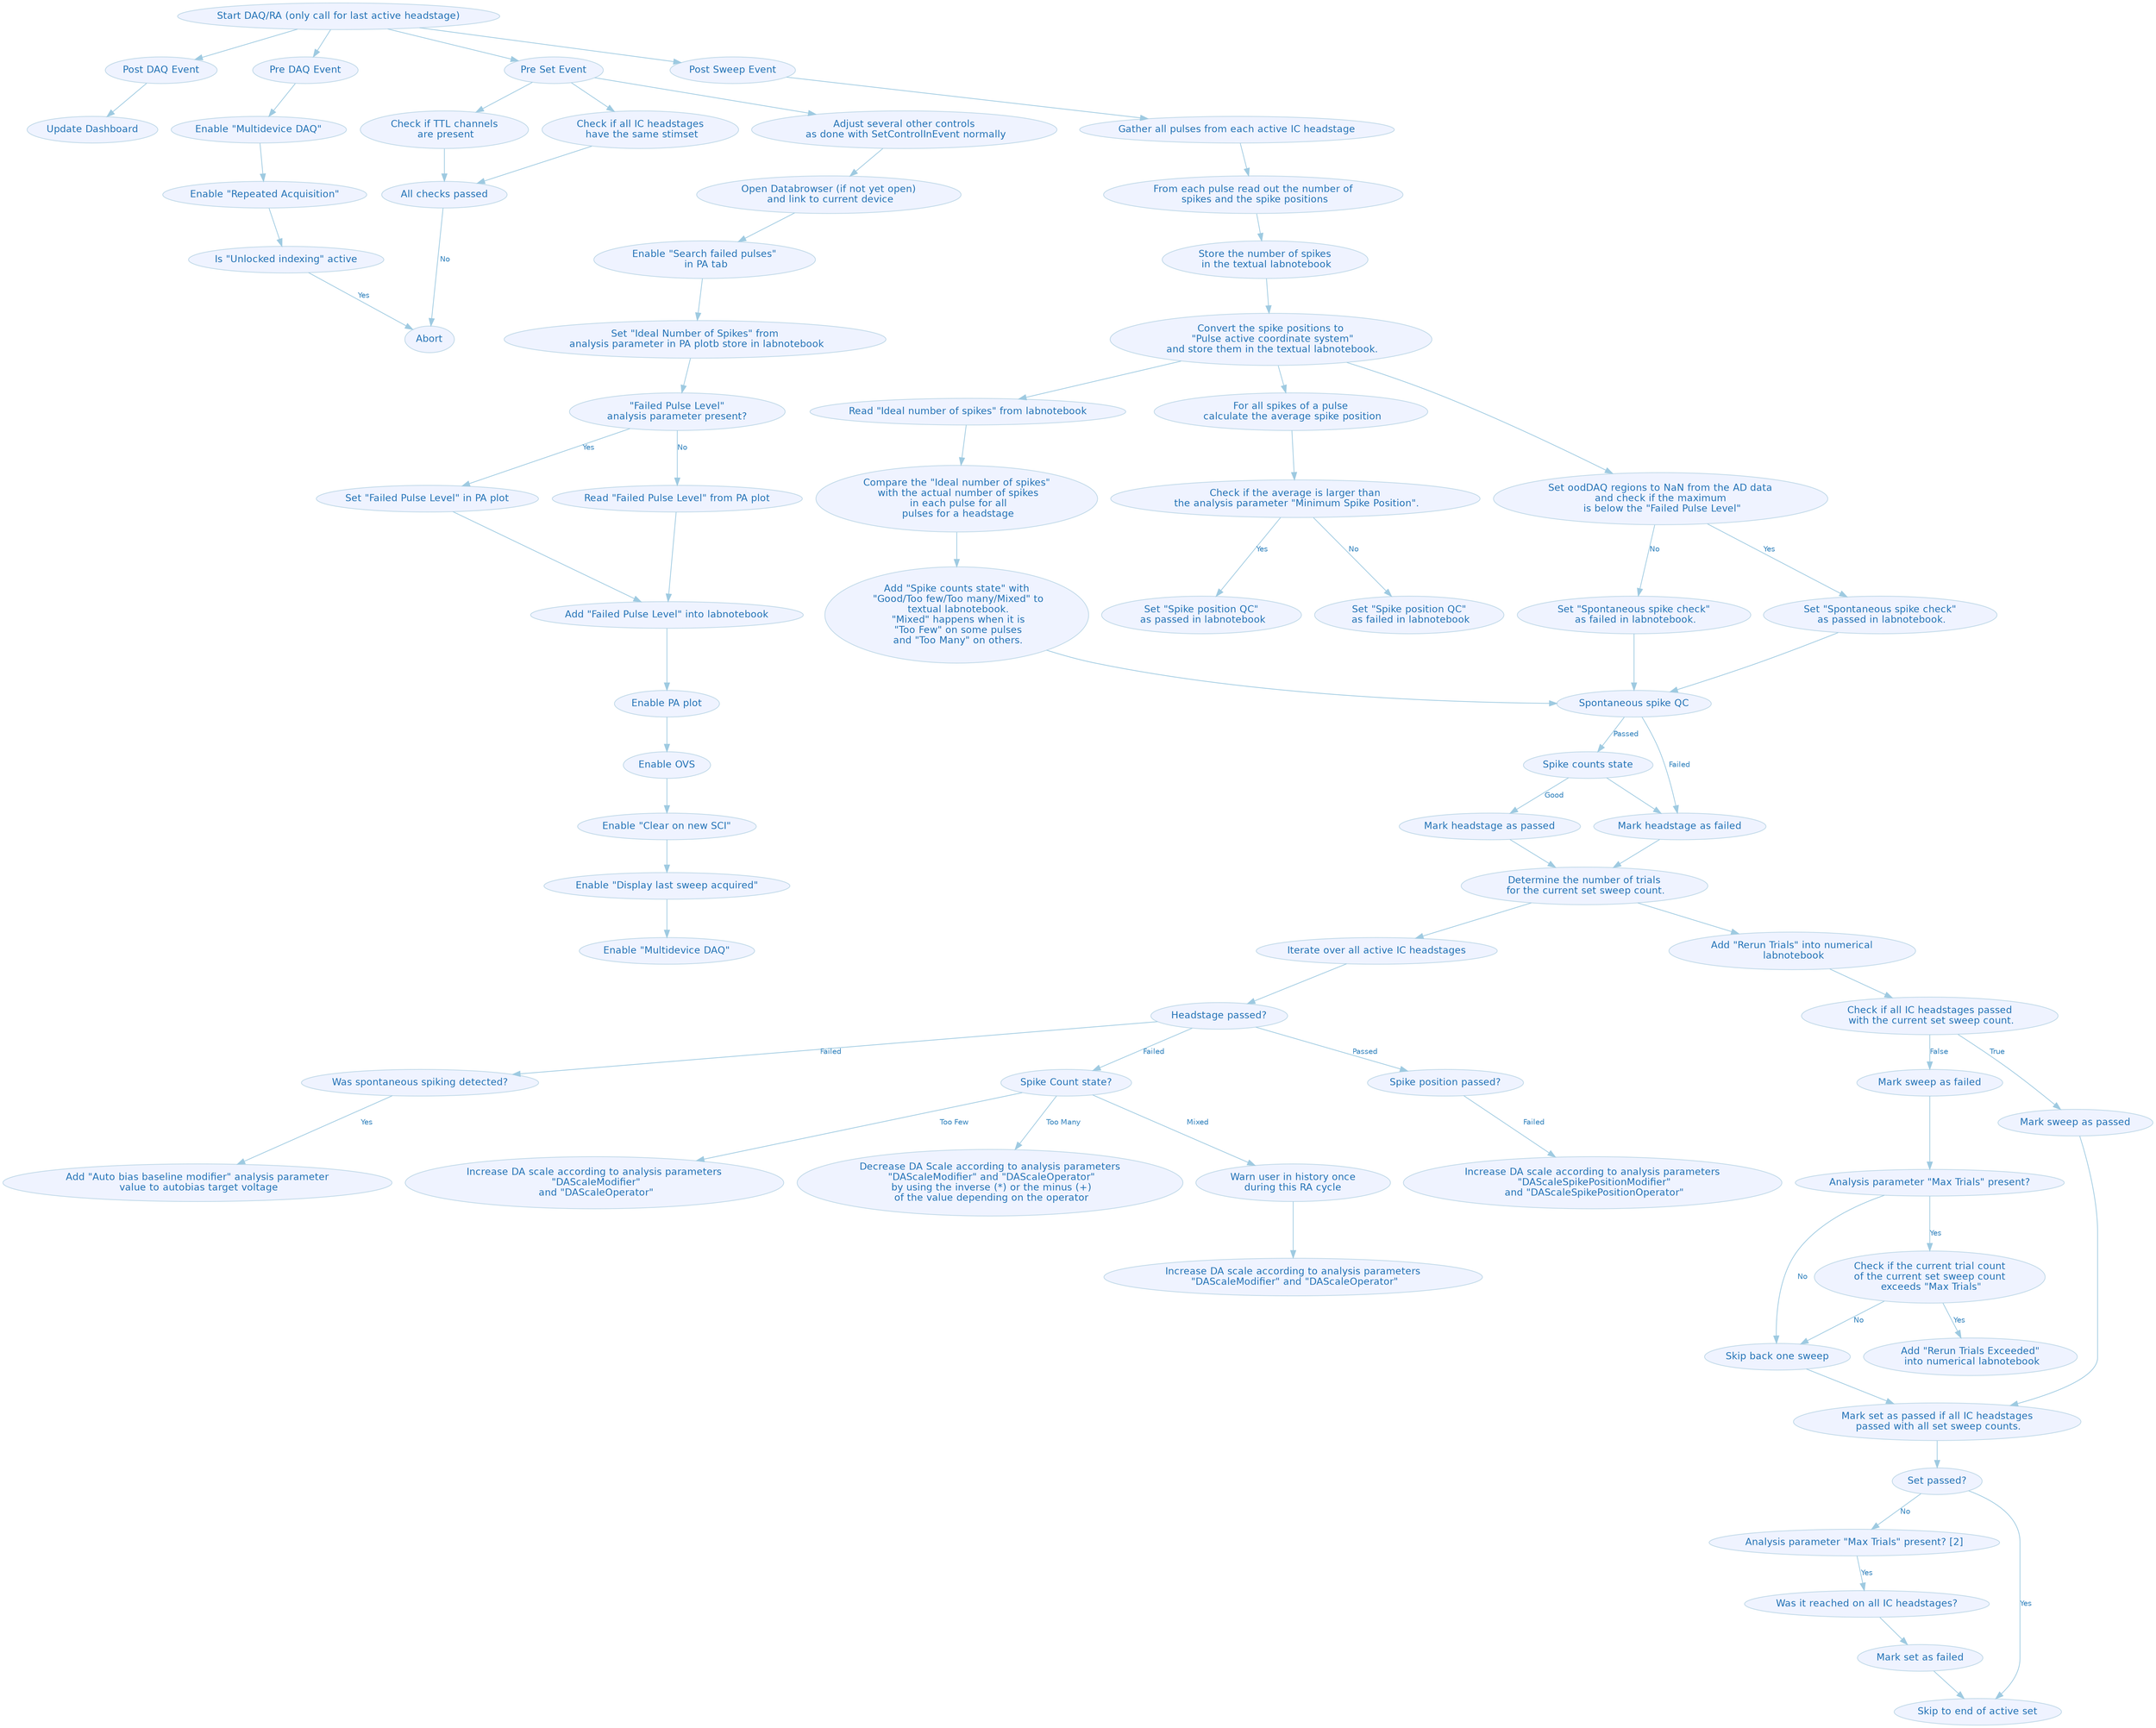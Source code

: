 digraph G {
	graph [center=true,
		compound=true,
		fontcolor=black,
		fontname=Helvetica,
		fontsize=14,
		penwidth=0.1,
		ratio=compress
	];
	node [color=2,
		colorscheme=blues4,
		fillcolor=1,
		fontcolor=4,
		fontname=Helvetica,
		fontsize=13,
		label="\N",
		shape=ellipse,
		style=filled
	];
	edge [color=2,
		colorscheme=blues3,
		comment="Wildcard edge",
		fontcolor=3,
		fontname=Helvetica,
		fontsize=10,
		style=solid
	];
	"Start DAQ/RA (only call for last active headstage)" -> "Post DAQ Event";
	"Prepare DAQ"	[label="Pre DAQ Event"];
	"Start DAQ/RA (only call for last active headstage)" -> "Prepare DAQ";
	"Start DAQ/RA (only call for last active headstage)" -> "Pre Set Event";
	"Start DAQ/RA (only call for last active headstage)" -> "Post Sweep Event";
	"Post DAQ Event" -> "Update Dashboard";
	n45	[label="Enable \"Multidevice DAQ\""];
	"Prepare DAQ" -> n45;
	n36	[label="Check if TTL channels\n are present"];
	"Pre Set Event" -> n36;
	n39	[label="Check if all IC headstages\n have the same stimset"];
	"Pre Set Event" -> n39;
	n44	[label="Adjust several other controls\n as done with SetControlInEvent normally"];
	"Pre Set Event" -> n44;
	n80	[label="Gather all pulses from each active IC headstage"];
	"Post Sweep Event" -> n80;
	"All checks passed" -> Abort	[label=No];
	n34	[label="Open Databrowser (if not yet open)\n and link to current device"];
	n35	[label="Enable \"Search failed pulses\"\n in PA tab"];
	n34 -> n35;
	n38	[label="Set \"Ideal Number of Spikes\" from\n analysis parameter in PA plot\b store in labnotebook"];
	n35 -> n38;
	n36 -> "All checks passed";
	n69	[label="\"Failed Pulse Level\"\nanalysis parameter present?"];
	n38 -> n69;
	n39 -> "All checks passed";
	n40	[label="Enable PA plot"];
	n42	[label="Enable OVS"];
	n40 -> n42;
	n41	[label="Enable \"Display last sweep acquired\""];
	n41 -> "Enable \"Multidevice DAQ\"";
	n43	[label="Enable \"Clear on new SCI\""];
	n42 -> n43;
	n43 -> n41;
	n44 -> n34;
	n51	[label="Check if all IC headstages passed\n with the current set sweep count."];
	n52	[label="Mark sweep as passed"];
	n51 -> n52	[label=True];
	n53	[label="Mark sweep as failed"];
	n51 -> n53	[label=False];
	n63	[label="Mark set as passed if all IC headstages\n passed with all set sweep counts."];
	n52 -> n63;
	n54	[label="Analysis parameter \"Max Trials\" present?"];
	n53 -> n54;
	n55	[label="Check if the current trial count\nof the current set sweep count\n exceeds \"Max Trials\""];
	n54 -> n55	[label=Yes];
	n56	[label="Skip back one sweep"];
	n54 -> n56	[label=No];
	n55 -> n56	[label=No];
	n57	[label="Add \"Rerun Trials Exceeded\"\n into numerical labnotebook"];
	n55 -> n57	[label=Yes];
	n56 -> n63;
	n58	[label="Determine the number of trials\n for the current set sweep count."];
	n59	[label="Add \"Rerun Trials\" into numerical\n labnotebook"];
	n58 -> n59;
	n73	[label="Iterate over all active IC headstages"];
	n58 -> n73;
	n59 -> n51;
	n62	[label="Increase DA scale according to analysis parameters\n \"DAScaleModifier\" and \"DAScaleOperator\""];
	n70	[label="Set passed?"];
	n63 -> n70;
	n65	[label="Analysis parameter \"Max Trials\" present? [2]"];
	n66	[label="Was it reached on all IC headstages?"];
	n65 -> n66	[label=Yes];
	n67	[label="Mark set as failed"];
	n66 -> n67;
	n68	[label="Skip to end of active set"];
	n67 -> n68;
	n70 -> n65	[label=No];
	n70 -> n68	[label=Yes];
	n46	[label="Enable \"Repeated Acquisition\""];
	n45 -> n46;
	n47	[label="Is \"Unlocked indexing\" active"];
	n46 -> n47;
	n47 -> Abort	[label=Yes];
	n71	[label="Read \"Failed Pulse Level\" from PA plot"];
	n69 -> n71	[label=No];
	n72	[label="Set \"Failed Pulse Level\" in PA plot"];
	n69 -> n72	[label=Yes];
	n60	[label="Add \"Failed Pulse Level\" into labnotebook"];
	n71 -> n60;
	n72 -> n60;
	n60 -> n40;
	n88	[label="Headstage passed?"];
	n73 -> n88;
	n74	[label="Was spontaneous spiking detected?"];
	n75	[label="Add \"Auto bias baseline modifier\" analysis parameter\n value to autobias target voltage"];
	n74 -> n75	[label=Yes];
	n79	[label="Spike Count state?"];
	n81	[label="Decrease DA Scale according to analysis parameters\n \"DAScaleModifier\" and \"DAScaleOperator\"\n by using the inverse (*) or the minus (+)\n \
of the value depending on the operator"];
	n79 -> n81	[label="Too Many"];
	n82	[label="Warn user in history once\nduring this RA cycle"];
	n79 -> n82	[label=Mixed];
	n83	[label="Increase DA scale according to analysis parameters\n \"DAScaleModifier\"\n and \"DAScaleOperator\""];
	n79 -> n83	[label="Too Few"];
	n82 -> n62;
	n77	[label="Increase DA scale according to analysis parameters\n \"DAScaleSpikePositionModifier\"\n and \"DAScaleSpikePositionOperator\""];
	n84	[label="From each pulse read out the number of\n spikes and the spike positions"];
	n80 -> n84;
	n86	[label="Store the number of spikes\n in the textual labnotebook"];
	n84 -> n86;
	n85	[label="Set oodDAQ regions to NaN from the AD data\nand check if the maximum\n is below the \"Failed Pulse Level\""];
	n61	[label="Set \"Spontaneous spike check\"\n as passed in labnotebook."];
	n85 -> n61	[label=Yes];
	n64	[label="Set \"Spontaneous spike check\"\n as failed in labnotebook."];
	n85 -> n64	[label=No];
	n87	[label="Convert the spike positions to\n \"Pulse active coordinate system\"\n and store them in the textual labnotebook."];
	n86 -> n87;
	n87 -> n85;
	n78	[label="Read \"Ideal number of spikes\" from labnotebook"];
	n87 -> n78;
	n92	[label="For all spikes of a pulse\n calculate the average spike position"];
	n87 -> n92;
	n99	[label="Spontaneous spike QC"];
	n61 -> n99;
	n64 -> n99;
	n93	[label="Compare the \"Ideal number of spikes\"\n with the actual number of spikes\n in each pulse for all\n pulses for a headstage"];
	n78 -> n93;
	n89	[label="Check if the average is larger than\n the analysis parameter \"Minimum Spike Position\"."];
	n91	[label="Set \"Spike position QC\"\n as failed in labnotebook"];
	n89 -> n91	[label=No];
	n98	[label="Set \"Spike position QC\"\n as passed in labnotebook"];
	n89 -> n98	[label=Yes];
	n97	[label="Add \"Spike counts state\" with\n \"Good/Too few/Too many/Mixed\" to\n textual labnotebook.\n \"Mixed\" happens when it is\n \"Too Few\" \
on some pulses\n and \"Too Many\" on others."];
	n93 -> n97;
	n97 -> n99;
	n92 -> n89;
	n100	[label="Mark headstage as failed"];
	n99 -> n100	[label=Failed];
	n101	[label="Spike counts state"];
	n99 -> n101	[label=Passed];
	n100 -> n58;
	n101 -> n100;
	n103	[label="Mark headstage as passed"];
	n101 -> n103	[label=Good];
	n103 -> n58;
	n88 -> n74	[label=Failed];
	n88 -> n79	[label=Failed];
	n94	[label="Spike position passed?"];
	n88 -> n94	[label=Passed];
	n94 -> n77	[label=Failed];
}
